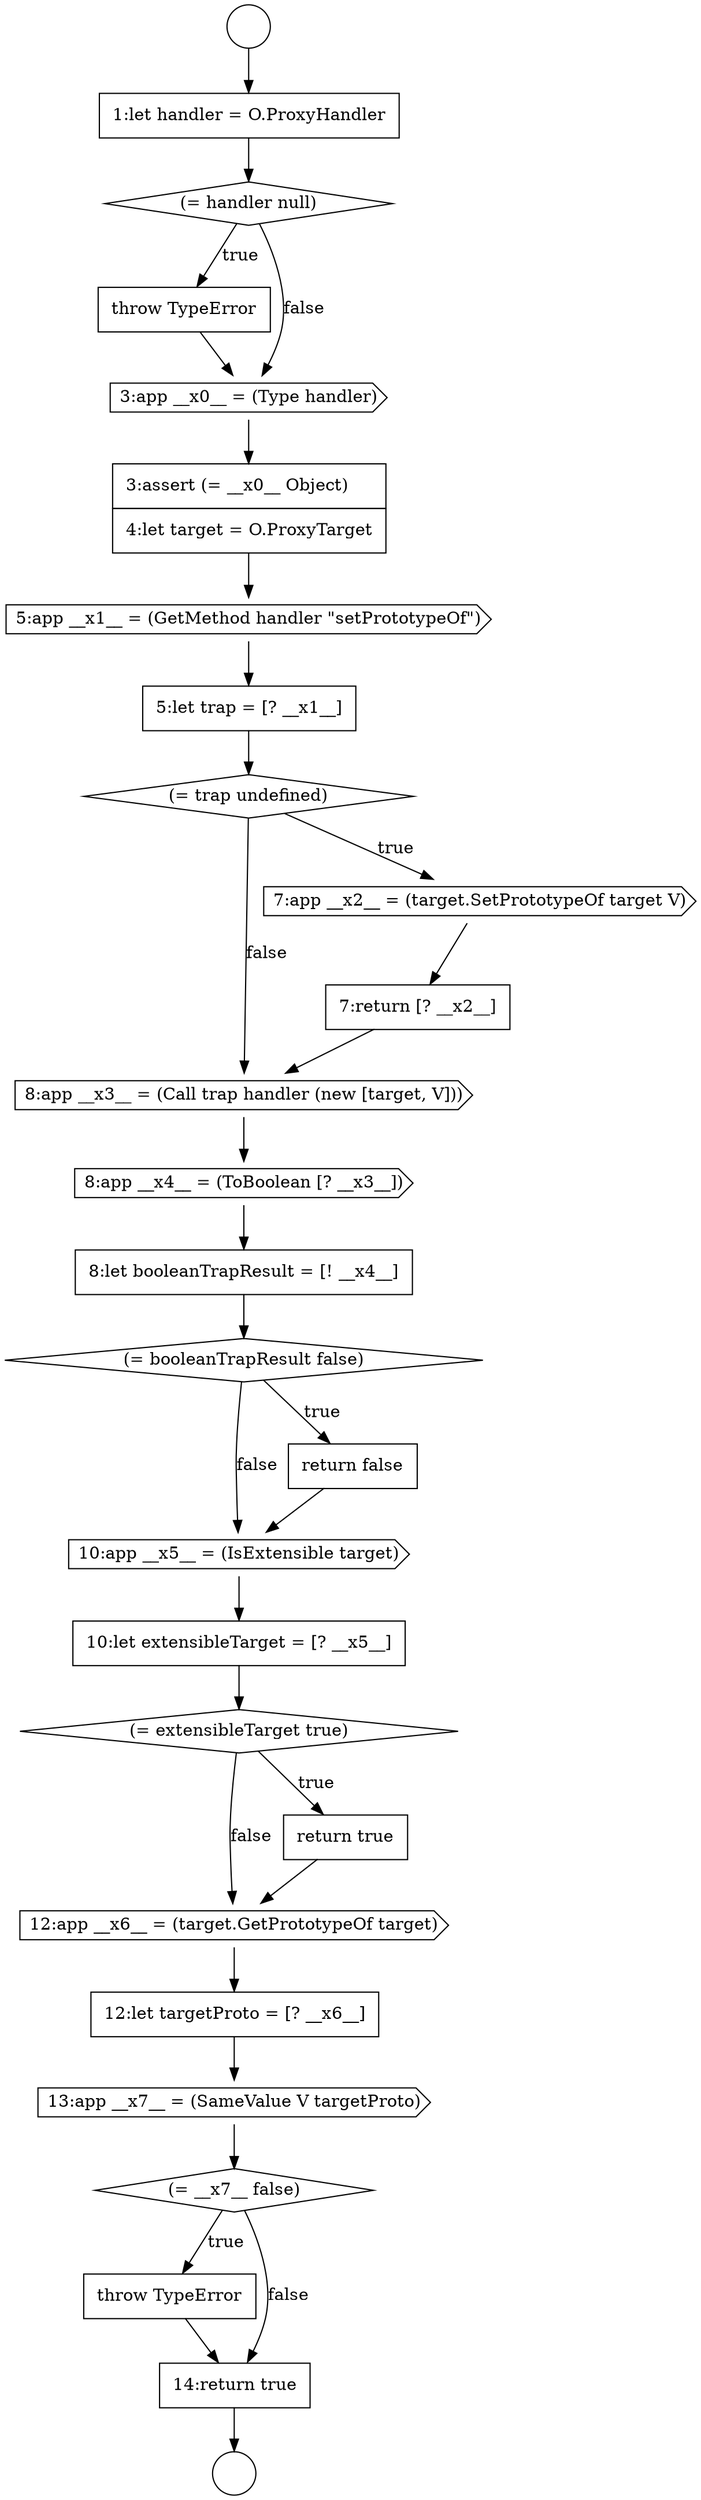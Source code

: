 digraph {
  node3185 [shape=none, margin=0, label=<<font color="black">
    <table border="0" cellborder="1" cellspacing="0" cellpadding="10">
      <tr><td align="left">7:return [? __x2__]</td></tr>
    </table>
  </font>> color="black" fillcolor="white" style=filled]
  node3175 [shape=circle label=" " color="black" fillcolor="white" style=filled]
  node3195 [shape=cds, label=<<font color="black">12:app __x6__ = (target.GetPrototypeOf target)</font>> color="black" fillcolor="white" style=filled]
  node3180 [shape=none, margin=0, label=<<font color="black">
    <table border="0" cellborder="1" cellspacing="0" cellpadding="10">
      <tr><td align="left">3:assert (= __x0__ Object)</td></tr>
      <tr><td align="left">4:let target = O.ProxyTarget</td></tr>
    </table>
  </font>> color="black" fillcolor="white" style=filled]
  node3199 [shape=none, margin=0, label=<<font color="black">
    <table border="0" cellborder="1" cellspacing="0" cellpadding="10">
      <tr><td align="left">throw TypeError</td></tr>
    </table>
  </font>> color="black" fillcolor="white" style=filled]
  node3186 [shape=cds, label=<<font color="black">8:app __x3__ = (Call trap handler (new [target, V]))</font>> color="black" fillcolor="white" style=filled]
  node3176 [shape=none, margin=0, label=<<font color="black">
    <table border="0" cellborder="1" cellspacing="0" cellpadding="10">
      <tr><td align="left">1:let handler = O.ProxyHandler</td></tr>
    </table>
  </font>> color="black" fillcolor="white" style=filled]
  node3187 [shape=cds, label=<<font color="black">8:app __x4__ = (ToBoolean [? __x3__])</font>> color="black" fillcolor="white" style=filled]
  node3192 [shape=none, margin=0, label=<<font color="black">
    <table border="0" cellborder="1" cellspacing="0" cellpadding="10">
      <tr><td align="left">10:let extensibleTarget = [? __x5__]</td></tr>
    </table>
  </font>> color="black" fillcolor="white" style=filled]
  node3178 [shape=none, margin=0, label=<<font color="black">
    <table border="0" cellborder="1" cellspacing="0" cellpadding="10">
      <tr><td align="left">throw TypeError</td></tr>
    </table>
  </font>> color="black" fillcolor="white" style=filled]
  node3193 [shape=diamond, label=<<font color="black">(= extensibleTarget true)</font>> color="black" fillcolor="white" style=filled]
  node3174 [shape=circle label=" " color="black" fillcolor="white" style=filled]
  node3188 [shape=none, margin=0, label=<<font color="black">
    <table border="0" cellborder="1" cellspacing="0" cellpadding="10">
      <tr><td align="left">8:let booleanTrapResult = [! __x4__]</td></tr>
    </table>
  </font>> color="black" fillcolor="white" style=filled]
  node3181 [shape=cds, label=<<font color="black">5:app __x1__ = (GetMethod handler &quot;setPrototypeOf&quot;)</font>> color="black" fillcolor="white" style=filled]
  node3200 [shape=none, margin=0, label=<<font color="black">
    <table border="0" cellborder="1" cellspacing="0" cellpadding="10">
      <tr><td align="left">14:return true</td></tr>
    </table>
  </font>> color="black" fillcolor="white" style=filled]
  node3189 [shape=diamond, label=<<font color="black">(= booleanTrapResult false)</font>> color="black" fillcolor="white" style=filled]
  node3184 [shape=cds, label=<<font color="black">7:app __x2__ = (target.SetPrototypeOf target V)</font>> color="black" fillcolor="white" style=filled]
  node3191 [shape=cds, label=<<font color="black">10:app __x5__ = (IsExtensible target)</font>> color="black" fillcolor="white" style=filled]
  node3198 [shape=diamond, label=<<font color="black">(= __x7__ false)</font>> color="black" fillcolor="white" style=filled]
  node3179 [shape=cds, label=<<font color="black">3:app __x0__ = (Type handler)</font>> color="black" fillcolor="white" style=filled]
  node3194 [shape=none, margin=0, label=<<font color="black">
    <table border="0" cellborder="1" cellspacing="0" cellpadding="10">
      <tr><td align="left">return true</td></tr>
    </table>
  </font>> color="black" fillcolor="white" style=filled]
  node3183 [shape=diamond, label=<<font color="black">(= trap undefined)</font>> color="black" fillcolor="white" style=filled]
  node3190 [shape=none, margin=0, label=<<font color="black">
    <table border="0" cellborder="1" cellspacing="0" cellpadding="10">
      <tr><td align="left">return false</td></tr>
    </table>
  </font>> color="black" fillcolor="white" style=filled]
  node3197 [shape=cds, label=<<font color="black">13:app __x7__ = (SameValue V targetProto)</font>> color="black" fillcolor="white" style=filled]
  node3182 [shape=none, margin=0, label=<<font color="black">
    <table border="0" cellborder="1" cellspacing="0" cellpadding="10">
      <tr><td align="left">5:let trap = [? __x1__]</td></tr>
    </table>
  </font>> color="black" fillcolor="white" style=filled]
  node3177 [shape=diamond, label=<<font color="black">(= handler null)</font>> color="black" fillcolor="white" style=filled]
  node3196 [shape=none, margin=0, label=<<font color="black">
    <table border="0" cellborder="1" cellspacing="0" cellpadding="10">
      <tr><td align="left">12:let targetProto = [? __x6__]</td></tr>
    </table>
  </font>> color="black" fillcolor="white" style=filled]
  node3195 -> node3196 [ color="black"]
  node3192 -> node3193 [ color="black"]
  node3191 -> node3192 [ color="black"]
  node3178 -> node3179 [ color="black"]
  node3185 -> node3186 [ color="black"]
  node3199 -> node3200 [ color="black"]
  node3193 -> node3194 [label=<<font color="black">true</font>> color="black"]
  node3193 -> node3195 [label=<<font color="black">false</font>> color="black"]
  node3183 -> node3184 [label=<<font color="black">true</font>> color="black"]
  node3183 -> node3186 [label=<<font color="black">false</font>> color="black"]
  node3184 -> node3185 [ color="black"]
  node3196 -> node3197 [ color="black"]
  node3179 -> node3180 [ color="black"]
  node3176 -> node3177 [ color="black"]
  node3200 -> node3175 [ color="black"]
  node3197 -> node3198 [ color="black"]
  node3181 -> node3182 [ color="black"]
  node3190 -> node3191 [ color="black"]
  node3182 -> node3183 [ color="black"]
  node3188 -> node3189 [ color="black"]
  node3186 -> node3187 [ color="black"]
  node3194 -> node3195 [ color="black"]
  node3180 -> node3181 [ color="black"]
  node3198 -> node3199 [label=<<font color="black">true</font>> color="black"]
  node3198 -> node3200 [label=<<font color="black">false</font>> color="black"]
  node3177 -> node3178 [label=<<font color="black">true</font>> color="black"]
  node3177 -> node3179 [label=<<font color="black">false</font>> color="black"]
  node3189 -> node3190 [label=<<font color="black">true</font>> color="black"]
  node3189 -> node3191 [label=<<font color="black">false</font>> color="black"]
  node3174 -> node3176 [ color="black"]
  node3187 -> node3188 [ color="black"]
}
